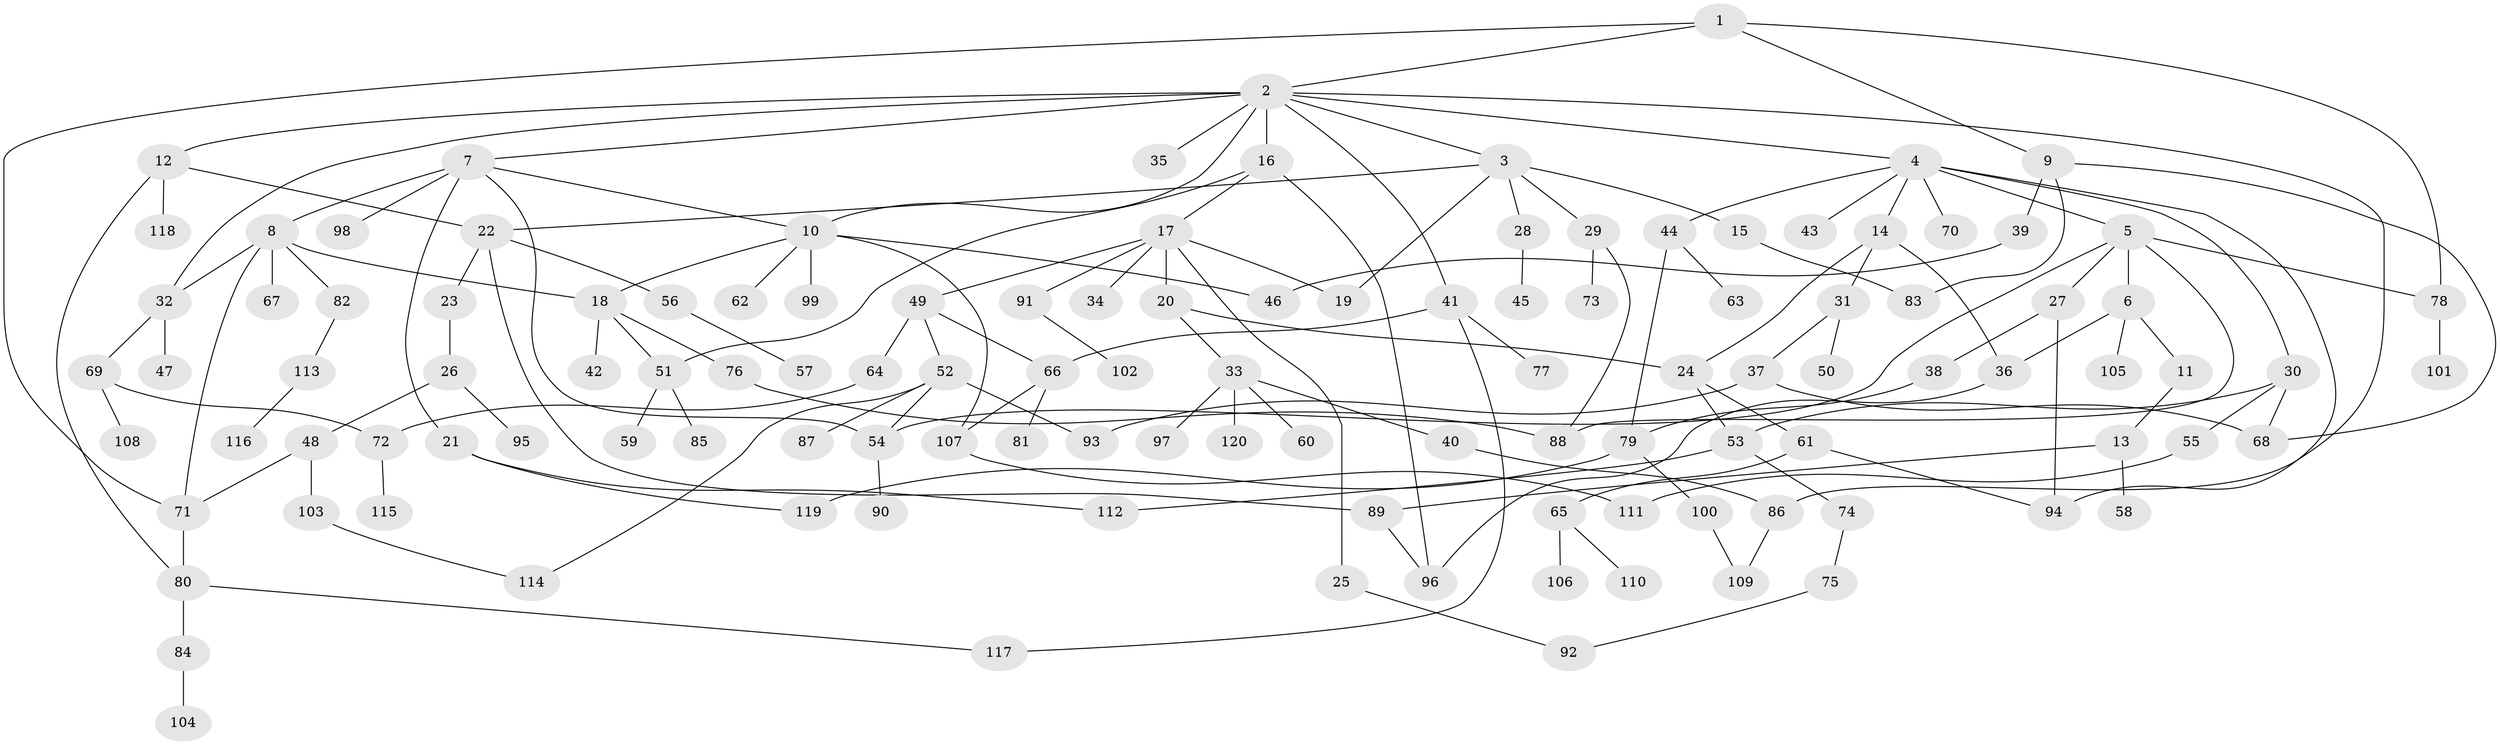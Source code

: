 // Generated by graph-tools (version 1.1) at 2025/13/03/09/25 04:13:20]
// undirected, 120 vertices, 158 edges
graph export_dot {
graph [start="1"]
  node [color=gray90,style=filled];
  1;
  2;
  3;
  4;
  5;
  6;
  7;
  8;
  9;
  10;
  11;
  12;
  13;
  14;
  15;
  16;
  17;
  18;
  19;
  20;
  21;
  22;
  23;
  24;
  25;
  26;
  27;
  28;
  29;
  30;
  31;
  32;
  33;
  34;
  35;
  36;
  37;
  38;
  39;
  40;
  41;
  42;
  43;
  44;
  45;
  46;
  47;
  48;
  49;
  50;
  51;
  52;
  53;
  54;
  55;
  56;
  57;
  58;
  59;
  60;
  61;
  62;
  63;
  64;
  65;
  66;
  67;
  68;
  69;
  70;
  71;
  72;
  73;
  74;
  75;
  76;
  77;
  78;
  79;
  80;
  81;
  82;
  83;
  84;
  85;
  86;
  87;
  88;
  89;
  90;
  91;
  92;
  93;
  94;
  95;
  96;
  97;
  98;
  99;
  100;
  101;
  102;
  103;
  104;
  105;
  106;
  107;
  108;
  109;
  110;
  111;
  112;
  113;
  114;
  115;
  116;
  117;
  118;
  119;
  120;
  1 -- 2;
  1 -- 9;
  1 -- 78;
  1 -- 71;
  2 -- 3;
  2 -- 4;
  2 -- 7;
  2 -- 10;
  2 -- 12;
  2 -- 16;
  2 -- 32;
  2 -- 35;
  2 -- 41;
  2 -- 86;
  3 -- 15;
  3 -- 28;
  3 -- 29;
  3 -- 22;
  3 -- 19;
  4 -- 5;
  4 -- 14;
  4 -- 30;
  4 -- 43;
  4 -- 44;
  4 -- 70;
  4 -- 94;
  5 -- 6;
  5 -- 27;
  5 -- 54;
  5 -- 88;
  5 -- 78;
  6 -- 11;
  6 -- 36;
  6 -- 105;
  7 -- 8;
  7 -- 21;
  7 -- 98;
  7 -- 54;
  7 -- 10;
  8 -- 18;
  8 -- 67;
  8 -- 71;
  8 -- 82;
  8 -- 32;
  9 -- 39;
  9 -- 83;
  9 -- 68;
  10 -- 62;
  10 -- 99;
  10 -- 18;
  10 -- 107;
  10 -- 46;
  11 -- 13;
  12 -- 22;
  12 -- 118;
  12 -- 80;
  13 -- 58;
  13 -- 89;
  14 -- 31;
  14 -- 24;
  14 -- 36;
  15 -- 83;
  16 -- 17;
  16 -- 51;
  16 -- 96;
  17 -- 19;
  17 -- 20;
  17 -- 25;
  17 -- 34;
  17 -- 49;
  17 -- 91;
  18 -- 42;
  18 -- 51;
  18 -- 76;
  20 -- 24;
  20 -- 33;
  21 -- 112;
  21 -- 119;
  22 -- 23;
  22 -- 56;
  22 -- 89;
  23 -- 26;
  24 -- 61;
  24 -- 53;
  25 -- 92;
  26 -- 48;
  26 -- 95;
  27 -- 38;
  27 -- 94;
  28 -- 45;
  29 -- 73;
  29 -- 88;
  30 -- 53;
  30 -- 55;
  30 -- 68;
  31 -- 37;
  31 -- 50;
  32 -- 47;
  32 -- 69;
  33 -- 40;
  33 -- 60;
  33 -- 97;
  33 -- 120;
  36 -- 96;
  37 -- 68;
  37 -- 93;
  38 -- 79;
  39 -- 46;
  40 -- 86;
  41 -- 66;
  41 -- 77;
  41 -- 117;
  44 -- 63;
  44 -- 79;
  48 -- 103;
  48 -- 71;
  49 -- 52;
  49 -- 64;
  49 -- 66;
  51 -- 59;
  51 -- 85;
  52 -- 87;
  52 -- 93;
  52 -- 114;
  52 -- 54;
  53 -- 74;
  53 -- 112;
  54 -- 90;
  55 -- 111;
  56 -- 57;
  61 -- 65;
  61 -- 94;
  64 -- 72;
  65 -- 106;
  65 -- 110;
  66 -- 81;
  66 -- 107;
  69 -- 108;
  69 -- 72;
  71 -- 80;
  72 -- 115;
  74 -- 75;
  75 -- 92;
  76 -- 88;
  78 -- 101;
  79 -- 100;
  79 -- 119;
  80 -- 84;
  80 -- 117;
  82 -- 113;
  84 -- 104;
  86 -- 109;
  89 -- 96;
  91 -- 102;
  100 -- 109;
  103 -- 114;
  107 -- 111;
  113 -- 116;
}
